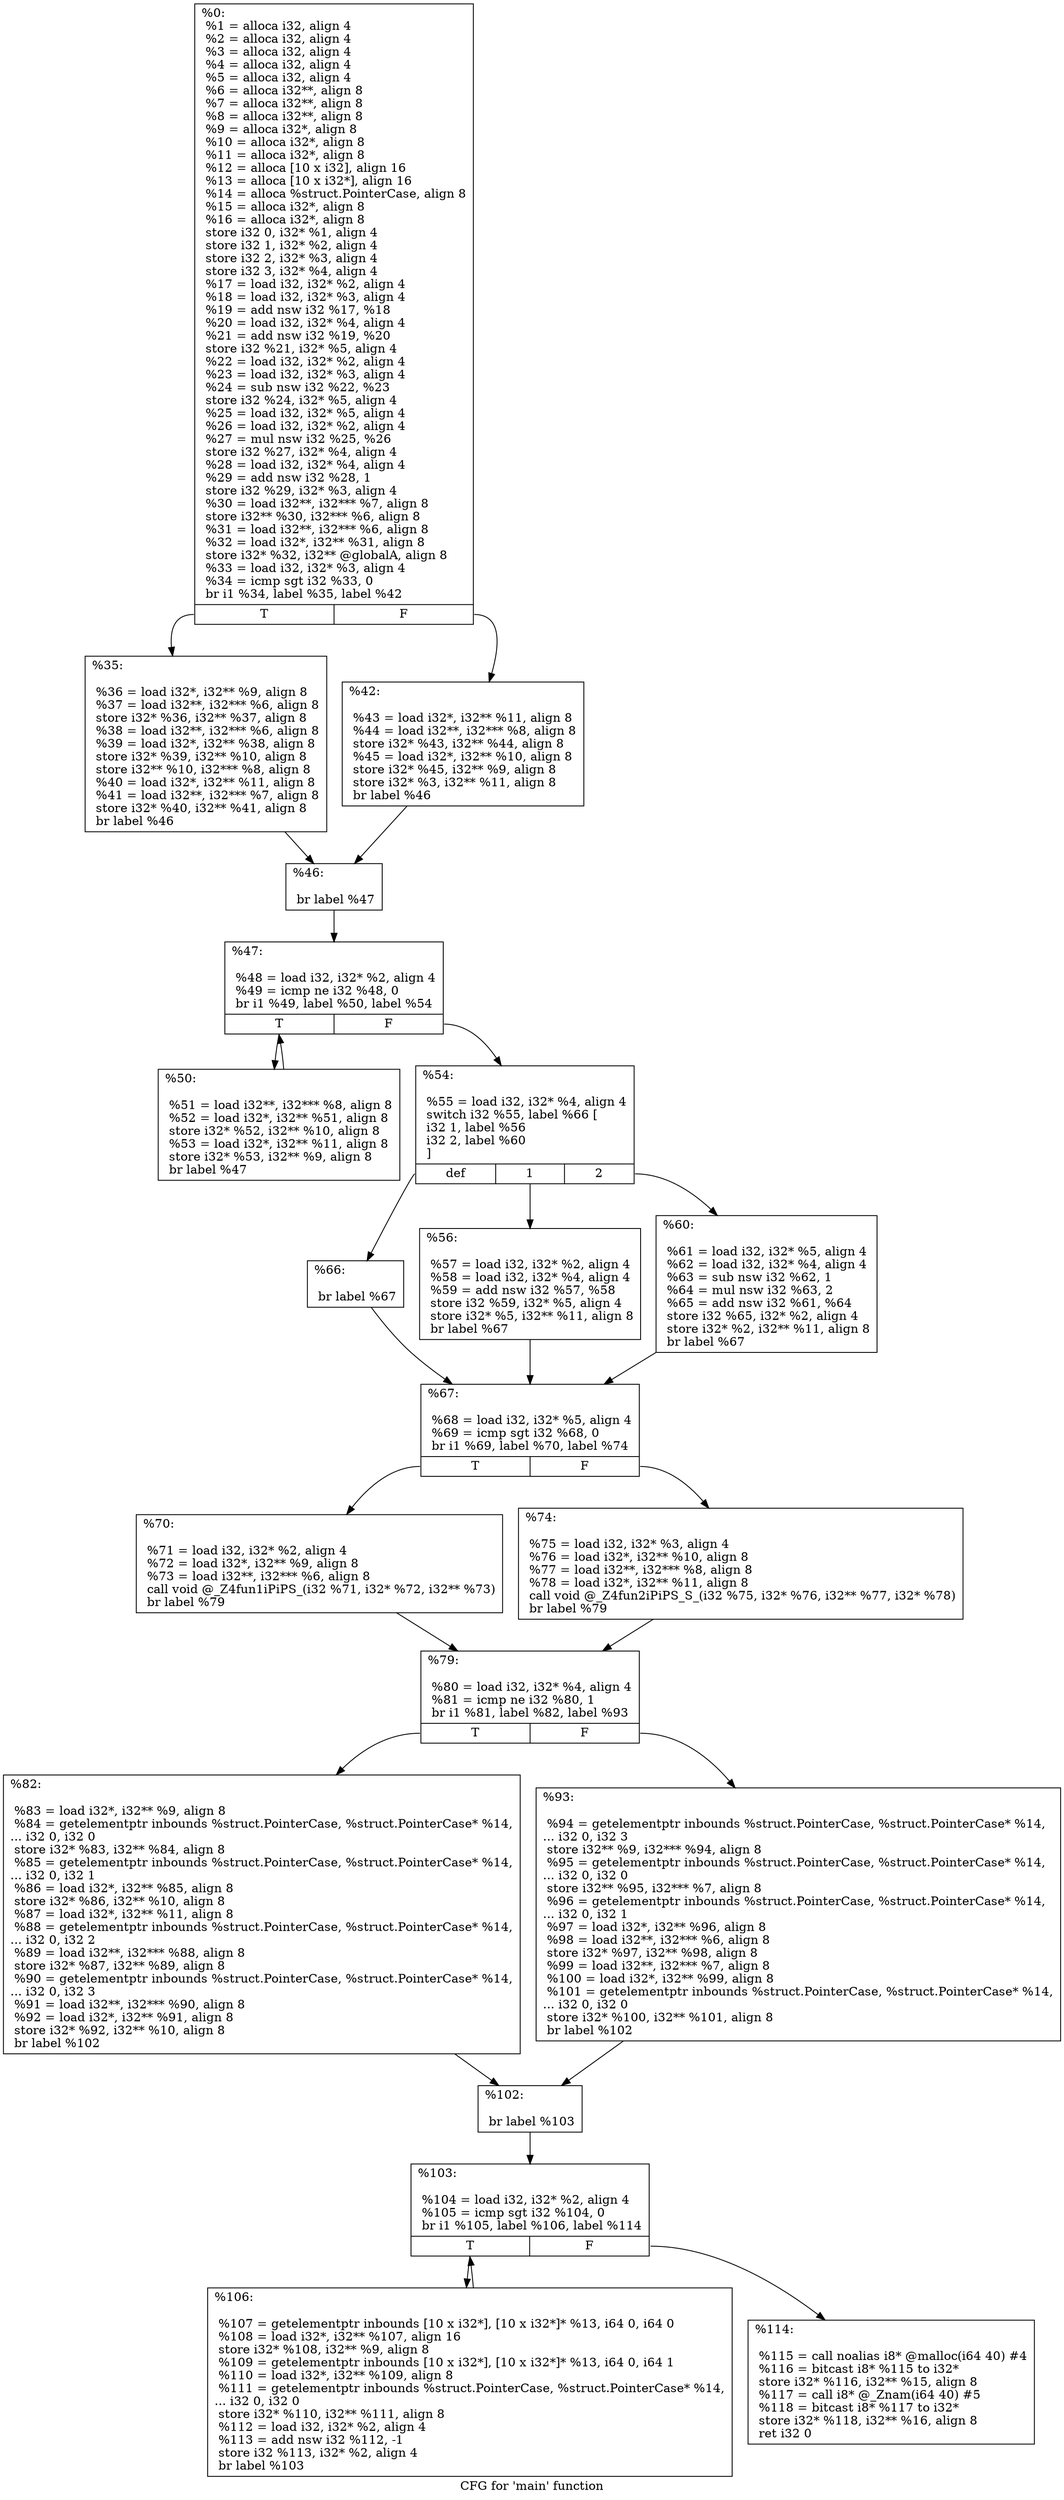 digraph "CFG for 'main' function" {
	label="CFG for 'main' function";

	Node0x4f5e140 [shape=record,label="{%0:\l  %1 = alloca i32, align 4\l  %2 = alloca i32, align 4\l  %3 = alloca i32, align 4\l  %4 = alloca i32, align 4\l  %5 = alloca i32, align 4\l  %6 = alloca i32**, align 8\l  %7 = alloca i32**, align 8\l  %8 = alloca i32**, align 8\l  %9 = alloca i32*, align 8\l  %10 = alloca i32*, align 8\l  %11 = alloca i32*, align 8\l  %12 = alloca [10 x i32], align 16\l  %13 = alloca [10 x i32*], align 16\l  %14 = alloca %struct.PointerCase, align 8\l  %15 = alloca i32*, align 8\l  %16 = alloca i32*, align 8\l  store i32 0, i32* %1, align 4\l  store i32 1, i32* %2, align 4\l  store i32 2, i32* %3, align 4\l  store i32 3, i32* %4, align 4\l  %17 = load i32, i32* %2, align 4\l  %18 = load i32, i32* %3, align 4\l  %19 = add nsw i32 %17, %18\l  %20 = load i32, i32* %4, align 4\l  %21 = add nsw i32 %19, %20\l  store i32 %21, i32* %5, align 4\l  %22 = load i32, i32* %2, align 4\l  %23 = load i32, i32* %3, align 4\l  %24 = sub nsw i32 %22, %23\l  store i32 %24, i32* %5, align 4\l  %25 = load i32, i32* %5, align 4\l  %26 = load i32, i32* %2, align 4\l  %27 = mul nsw i32 %25, %26\l  store i32 %27, i32* %4, align 4\l  %28 = load i32, i32* %4, align 4\l  %29 = add nsw i32 %28, 1\l  store i32 %29, i32* %3, align 4\l  %30 = load i32**, i32*** %7, align 8\l  store i32** %30, i32*** %6, align 8\l  %31 = load i32**, i32*** %6, align 8\l  %32 = load i32*, i32** %31, align 8\l  store i32* %32, i32** @globalA, align 8\l  %33 = load i32, i32* %3, align 4\l  %34 = icmp sgt i32 %33, 0\l  br i1 %34, label %35, label %42\l|{<s0>T|<s1>F}}"];
	Node0x4f5e140:s0 -> Node0x4f5e360;
	Node0x4f5e140:s1 -> Node0x4f5fcf0;
	Node0x4f5e360 [shape=record,label="{%35:\l\l  %36 = load i32*, i32** %9, align 8\l  %37 = load i32**, i32*** %6, align 8\l  store i32* %36, i32** %37, align 8\l  %38 = load i32**, i32*** %6, align 8\l  %39 = load i32*, i32** %38, align 8\l  store i32* %39, i32** %10, align 8\l  store i32** %10, i32*** %8, align 8\l  %40 = load i32*, i32** %11, align 8\l  %41 = load i32**, i32*** %7, align 8\l  store i32* %40, i32** %41, align 8\l  br label %46\l}"];
	Node0x4f5e360 -> Node0x4f60250;
	Node0x4f5fcf0 [shape=record,label="{%42:\l\l  %43 = load i32*, i32** %11, align 8\l  %44 = load i32**, i32*** %8, align 8\l  store i32* %43, i32** %44, align 8\l  %45 = load i32*, i32** %10, align 8\l  store i32* %45, i32** %9, align 8\l  store i32* %3, i32** %11, align 8\l  br label %46\l}"];
	Node0x4f5fcf0 -> Node0x4f60250;
	Node0x4f60250 [shape=record,label="{%46:\l\l  br label %47\l}"];
	Node0x4f60250 -> Node0x4f60600;
	Node0x4f60600 [shape=record,label="{%47:\l\l  %48 = load i32, i32* %2, align 4\l  %49 = icmp ne i32 %48, 0\l  br i1 %49, label %50, label %54\l|{<s0>T|<s1>F}}"];
	Node0x4f60600:s0 -> Node0x4f60780;
	Node0x4f60600:s1 -> Node0x4f607d0;
	Node0x4f60780 [shape=record,label="{%50:\l\l  %51 = load i32**, i32*** %8, align 8\l  %52 = load i32*, i32** %51, align 8\l  store i32* %52, i32** %10, align 8\l  %53 = load i32*, i32** %11, align 8\l  store i32* %53, i32** %9, align 8\l  br label %47\l}"];
	Node0x4f60780 -> Node0x4f60600;
	Node0x4f607d0 [shape=record,label="{%54:\l\l  %55 = load i32, i32* %4, align 4\l  switch i32 %55, label %66 [\l    i32 1, label %56\l    i32 2, label %60\l  ]\l|{<s0>def|<s1>1|<s2>2}}"];
	Node0x4f607d0:s0 -> Node0x4f60b90;
	Node0x4f607d0:s1 -> Node0x4f60be0;
	Node0x4f607d0:s2 -> Node0x4f60c30;
	Node0x4f60be0 [shape=record,label="{%56:\l\l  %57 = load i32, i32* %2, align 4\l  %58 = load i32, i32* %4, align 4\l  %59 = add nsw i32 %57, %58\l  store i32 %59, i32* %5, align 4\l  store i32* %5, i32** %11, align 8\l  br label %67\l}"];
	Node0x4f60be0 -> Node0x4f60fe0;
	Node0x4f60c30 [shape=record,label="{%60:\l\l  %61 = load i32, i32* %5, align 4\l  %62 = load i32, i32* %4, align 4\l  %63 = sub nsw i32 %62, 1\l  %64 = mul nsw i32 %63, 2\l  %65 = add nsw i32 %61, %64\l  store i32 %65, i32* %2, align 4\l  store i32* %2, i32** %11, align 8\l  br label %67\l}"];
	Node0x4f60c30 -> Node0x4f60fe0;
	Node0x4f60b90 [shape=record,label="{%66:\l\l  br label %67\l}"];
	Node0x4f60b90 -> Node0x4f60fe0;
	Node0x4f60fe0 [shape=record,label="{%67:\l\l  %68 = load i32, i32* %5, align 4\l  %69 = icmp sgt i32 %68, 0\l  br i1 %69, label %70, label %74\l|{<s0>T|<s1>F}}"];
	Node0x4f60fe0:s0 -> Node0x4f61770;
	Node0x4f60fe0:s1 -> Node0x4f617c0;
	Node0x4f61770 [shape=record,label="{%70:\l\l  %71 = load i32, i32* %2, align 4\l  %72 = load i32*, i32** %9, align 8\l  %73 = load i32**, i32*** %6, align 8\l  call void @_Z4fun1iPiPS_(i32 %71, i32* %72, i32** %73)\l  br label %79\l}"];
	Node0x4f61770 -> Node0x4f61ac0;
	Node0x4f617c0 [shape=record,label="{%74:\l\l  %75 = load i32, i32* %3, align 4\l  %76 = load i32*, i32** %10, align 8\l  %77 = load i32**, i32*** %8, align 8\l  %78 = load i32*, i32** %11, align 8\l  call void @_Z4fun2iPiPS_S_(i32 %75, i32* %76, i32** %77, i32* %78)\l  br label %79\l}"];
	Node0x4f617c0 -> Node0x4f61ac0;
	Node0x4f61ac0 [shape=record,label="{%79:\l\l  %80 = load i32, i32* %4, align 4\l  %81 = icmp ne i32 %80, 1\l  br i1 %81, label %82, label %93\l|{<s0>T|<s1>F}}"];
	Node0x4f61ac0:s0 -> Node0x4f61f40;
	Node0x4f61ac0:s1 -> Node0x4f61f90;
	Node0x4f61f40 [shape=record,label="{%82:\l\l  %83 = load i32*, i32** %9, align 8\l  %84 = getelementptr inbounds %struct.PointerCase, %struct.PointerCase* %14,\l... i32 0, i32 0\l  store i32* %83, i32** %84, align 8\l  %85 = getelementptr inbounds %struct.PointerCase, %struct.PointerCase* %14,\l... i32 0, i32 1\l  %86 = load i32*, i32** %85, align 8\l  store i32* %86, i32** %10, align 8\l  %87 = load i32*, i32** %11, align 8\l  %88 = getelementptr inbounds %struct.PointerCase, %struct.PointerCase* %14,\l... i32 0, i32 2\l  %89 = load i32**, i32*** %88, align 8\l  store i32* %87, i32** %89, align 8\l  %90 = getelementptr inbounds %struct.PointerCase, %struct.PointerCase* %14,\l... i32 0, i32 3\l  %91 = load i32**, i32*** %90, align 8\l  %92 = load i32*, i32** %91, align 8\l  store i32* %92, i32** %10, align 8\l  br label %102\l}"];
	Node0x4f61f40 -> Node0x4f62730;
	Node0x4f61f90 [shape=record,label="{%93:\l\l  %94 = getelementptr inbounds %struct.PointerCase, %struct.PointerCase* %14,\l... i32 0, i32 3\l  store i32** %9, i32*** %94, align 8\l  %95 = getelementptr inbounds %struct.PointerCase, %struct.PointerCase* %14,\l... i32 0, i32 0\l  store i32** %95, i32*** %7, align 8\l  %96 = getelementptr inbounds %struct.PointerCase, %struct.PointerCase* %14,\l... i32 0, i32 1\l  %97 = load i32*, i32** %96, align 8\l  %98 = load i32**, i32*** %6, align 8\l  store i32* %97, i32** %98, align 8\l  %99 = load i32**, i32*** %7, align 8\l  %100 = load i32*, i32** %99, align 8\l  %101 = getelementptr inbounds %struct.PointerCase, %struct.PointerCase* %14,\l... i32 0, i32 0\l  store i32* %100, i32** %101, align 8\l  br label %102\l}"];
	Node0x4f61f90 -> Node0x4f62730;
	Node0x4f62730 [shape=record,label="{%102:\l\l  br label %103\l}"];
	Node0x4f62730 -> Node0x4f62e40;
	Node0x4f62e40 [shape=record,label="{%103:\l\l  %104 = load i32, i32* %2, align 4\l  %105 = icmp sgt i32 %104, 0\l  br i1 %105, label %106, label %114\l|{<s0>T|<s1>F}}"];
	Node0x4f62e40:s0 -> Node0x4f62fc0;
	Node0x4f62e40:s1 -> Node0x4f63010;
	Node0x4f62fc0 [shape=record,label="{%106:\l\l  %107 = getelementptr inbounds [10 x i32*], [10 x i32*]* %13, i64 0, i64 0\l  %108 = load i32*, i32** %107, align 16\l  store i32* %108, i32** %9, align 8\l  %109 = getelementptr inbounds [10 x i32*], [10 x i32*]* %13, i64 0, i64 1\l  %110 = load i32*, i32** %109, align 8\l  %111 = getelementptr inbounds %struct.PointerCase, %struct.PointerCase* %14,\l... i32 0, i32 0\l  store i32* %110, i32** %111, align 8\l  %112 = load i32, i32* %2, align 4\l  %113 = add nsw i32 %112, -1\l  store i32 %113, i32* %2, align 4\l  br label %103\l}"];
	Node0x4f62fc0 -> Node0x4f62e40;
	Node0x4f63010 [shape=record,label="{%114:\l\l  %115 = call noalias i8* @malloc(i64 40) #4\l  %116 = bitcast i8* %115 to i32*\l  store i32* %116, i32** %15, align 8\l  %117 = call i8* @_Znam(i64 40) #5\l  %118 = bitcast i8* %117 to i32*\l  store i32* %118, i32** %16, align 8\l  ret i32 0\l}"];
}
